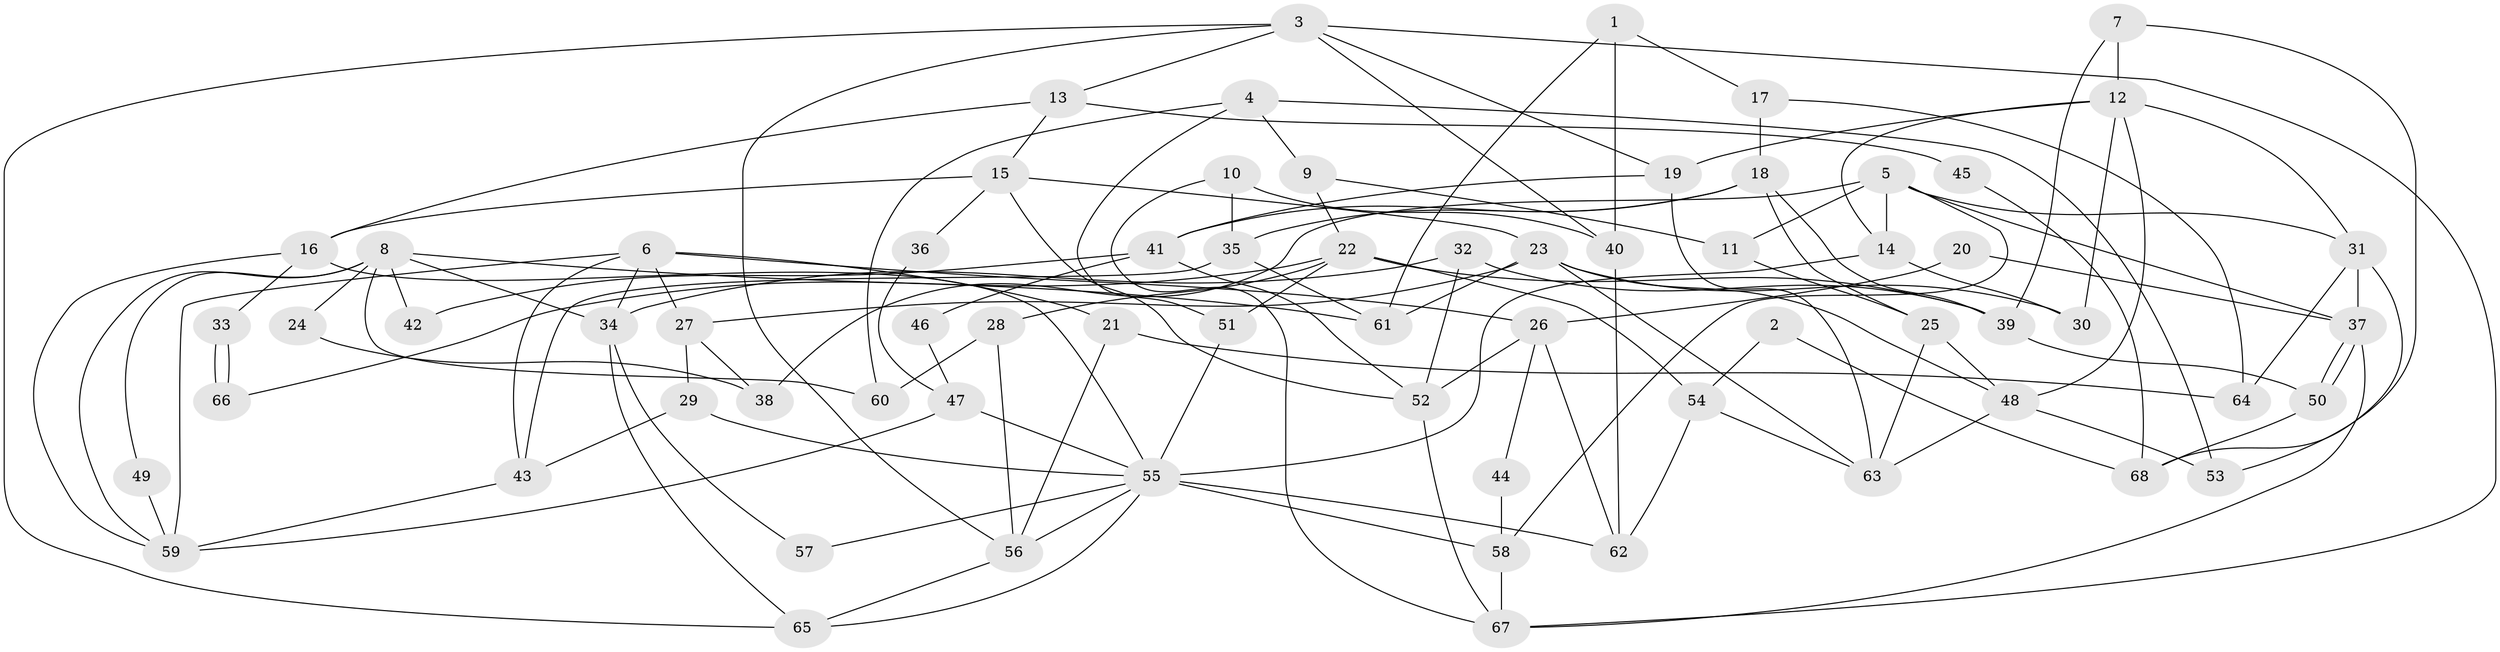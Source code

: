 // coarse degree distribution, {17: 0.02040816326530612, 6: 0.061224489795918366, 9: 0.04081632653061224, 3: 0.24489795918367346, 4: 0.20408163265306123, 7: 0.061224489795918366, 5: 0.1836734693877551, 2: 0.16326530612244897, 1: 0.02040816326530612}
// Generated by graph-tools (version 1.1) at 2025/51/03/04/25 22:51:05]
// undirected, 68 vertices, 136 edges
graph export_dot {
  node [color=gray90,style=filled];
  1;
  2;
  3;
  4;
  5;
  6;
  7;
  8;
  9;
  10;
  11;
  12;
  13;
  14;
  15;
  16;
  17;
  18;
  19;
  20;
  21;
  22;
  23;
  24;
  25;
  26;
  27;
  28;
  29;
  30;
  31;
  32;
  33;
  34;
  35;
  36;
  37;
  38;
  39;
  40;
  41;
  42;
  43;
  44;
  45;
  46;
  47;
  48;
  49;
  50;
  51;
  52;
  53;
  54;
  55;
  56;
  57;
  58;
  59;
  60;
  61;
  62;
  63;
  64;
  65;
  66;
  67;
  68;
  1 -- 40;
  1 -- 17;
  1 -- 61;
  2 -- 68;
  2 -- 54;
  3 -- 67;
  3 -- 13;
  3 -- 19;
  3 -- 40;
  3 -- 56;
  3 -- 65;
  4 -- 53;
  4 -- 60;
  4 -- 9;
  4 -- 51;
  5 -- 37;
  5 -- 14;
  5 -- 11;
  5 -- 31;
  5 -- 38;
  5 -- 58;
  6 -- 43;
  6 -- 34;
  6 -- 21;
  6 -- 26;
  6 -- 27;
  6 -- 59;
  7 -- 39;
  7 -- 12;
  7 -- 53;
  8 -- 34;
  8 -- 61;
  8 -- 24;
  8 -- 42;
  8 -- 49;
  8 -- 59;
  8 -- 60;
  9 -- 22;
  9 -- 11;
  10 -- 40;
  10 -- 67;
  10 -- 35;
  11 -- 25;
  12 -- 30;
  12 -- 19;
  12 -- 14;
  12 -- 31;
  12 -- 48;
  13 -- 15;
  13 -- 16;
  13 -- 45;
  14 -- 55;
  14 -- 30;
  15 -- 16;
  15 -- 52;
  15 -- 23;
  15 -- 36;
  16 -- 59;
  16 -- 55;
  16 -- 33;
  17 -- 64;
  17 -- 18;
  18 -- 35;
  18 -- 25;
  18 -- 39;
  18 -- 41;
  19 -- 63;
  19 -- 41;
  20 -- 26;
  20 -- 37;
  21 -- 56;
  21 -- 64;
  22 -- 51;
  22 -- 54;
  22 -- 28;
  22 -- 39;
  22 -- 66;
  23 -- 48;
  23 -- 27;
  23 -- 30;
  23 -- 61;
  23 -- 63;
  24 -- 38;
  25 -- 48;
  25 -- 63;
  26 -- 52;
  26 -- 44;
  26 -- 62;
  27 -- 29;
  27 -- 38;
  28 -- 56;
  28 -- 60;
  29 -- 43;
  29 -- 55;
  31 -- 37;
  31 -- 64;
  31 -- 68;
  32 -- 39;
  32 -- 52;
  32 -- 34;
  33 -- 66;
  33 -- 66;
  34 -- 65;
  34 -- 57;
  35 -- 61;
  35 -- 43;
  36 -- 47;
  37 -- 50;
  37 -- 50;
  37 -- 67;
  39 -- 50;
  40 -- 62;
  41 -- 42;
  41 -- 46;
  41 -- 52;
  43 -- 59;
  44 -- 58;
  45 -- 68;
  46 -- 47;
  47 -- 59;
  47 -- 55;
  48 -- 63;
  48 -- 53;
  49 -- 59;
  50 -- 68;
  51 -- 55;
  52 -- 67;
  54 -- 63;
  54 -- 62;
  55 -- 56;
  55 -- 57;
  55 -- 58;
  55 -- 62;
  55 -- 65;
  56 -- 65;
  58 -- 67;
}
